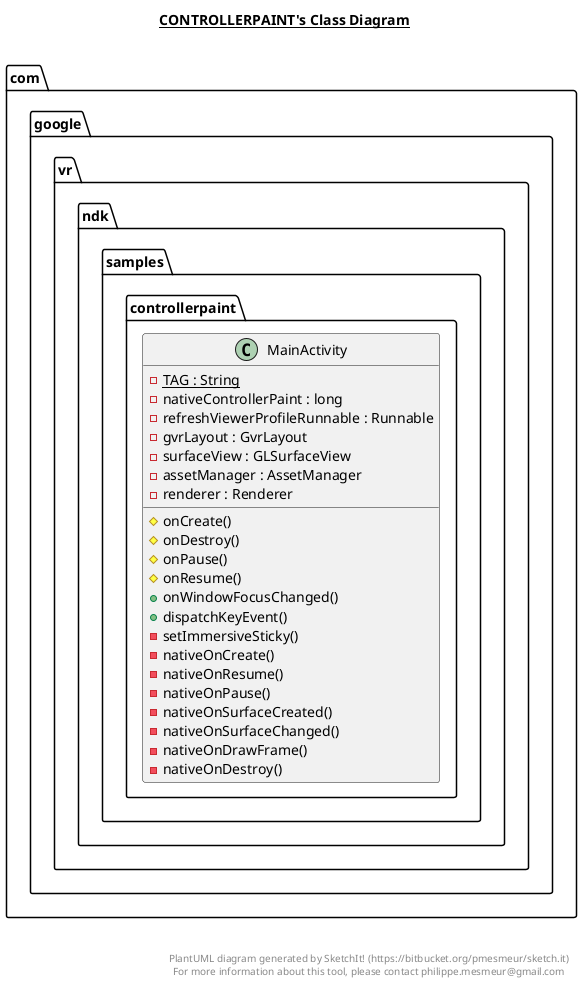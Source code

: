 @startuml

title __CONTROLLERPAINT's Class Diagram__\n

  package com.google.vr.ndk.samples.controllerpaint {
    class MainActivity {
        {static} - TAG : String
        - nativeControllerPaint : long
        - refreshViewerProfileRunnable : Runnable
        - gvrLayout : GvrLayout
        - surfaceView : GLSurfaceView
        - assetManager : AssetManager
        - renderer : Renderer
        # onCreate()
        # onDestroy()
        # onPause()
        # onResume()
        + onWindowFocusChanged()
        + dispatchKeyEvent()
        - setImmersiveSticky()
        - nativeOnCreate()
        - nativeOnResume()
        - nativeOnPause()
        - nativeOnSurfaceCreated()
        - nativeOnSurfaceChanged()
        - nativeOnDrawFrame()
        - nativeOnDestroy()
    }
  }
  



right footer


PlantUML diagram generated by SketchIt! (https://bitbucket.org/pmesmeur/sketch.it)
For more information about this tool, please contact philippe.mesmeur@gmail.com
endfooter

@enduml
